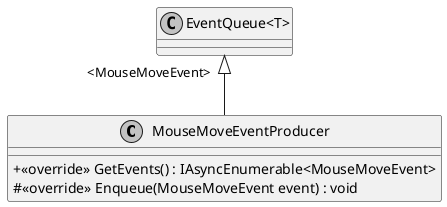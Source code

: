 @startuml
skinparam monochrome true
skinparam ClassAttributeIconSize 0

class MouseMoveEventProducer {
    + <<override>> GetEvents() : IAsyncEnumerable<MouseMoveEvent>
    # <<override>> Enqueue(MouseMoveEvent event) : void
}
class "EventQueue<T>" {
}
"EventQueue<T>" "<MouseMoveEvent>" <|-- MouseMoveEventProducer
@enduml
